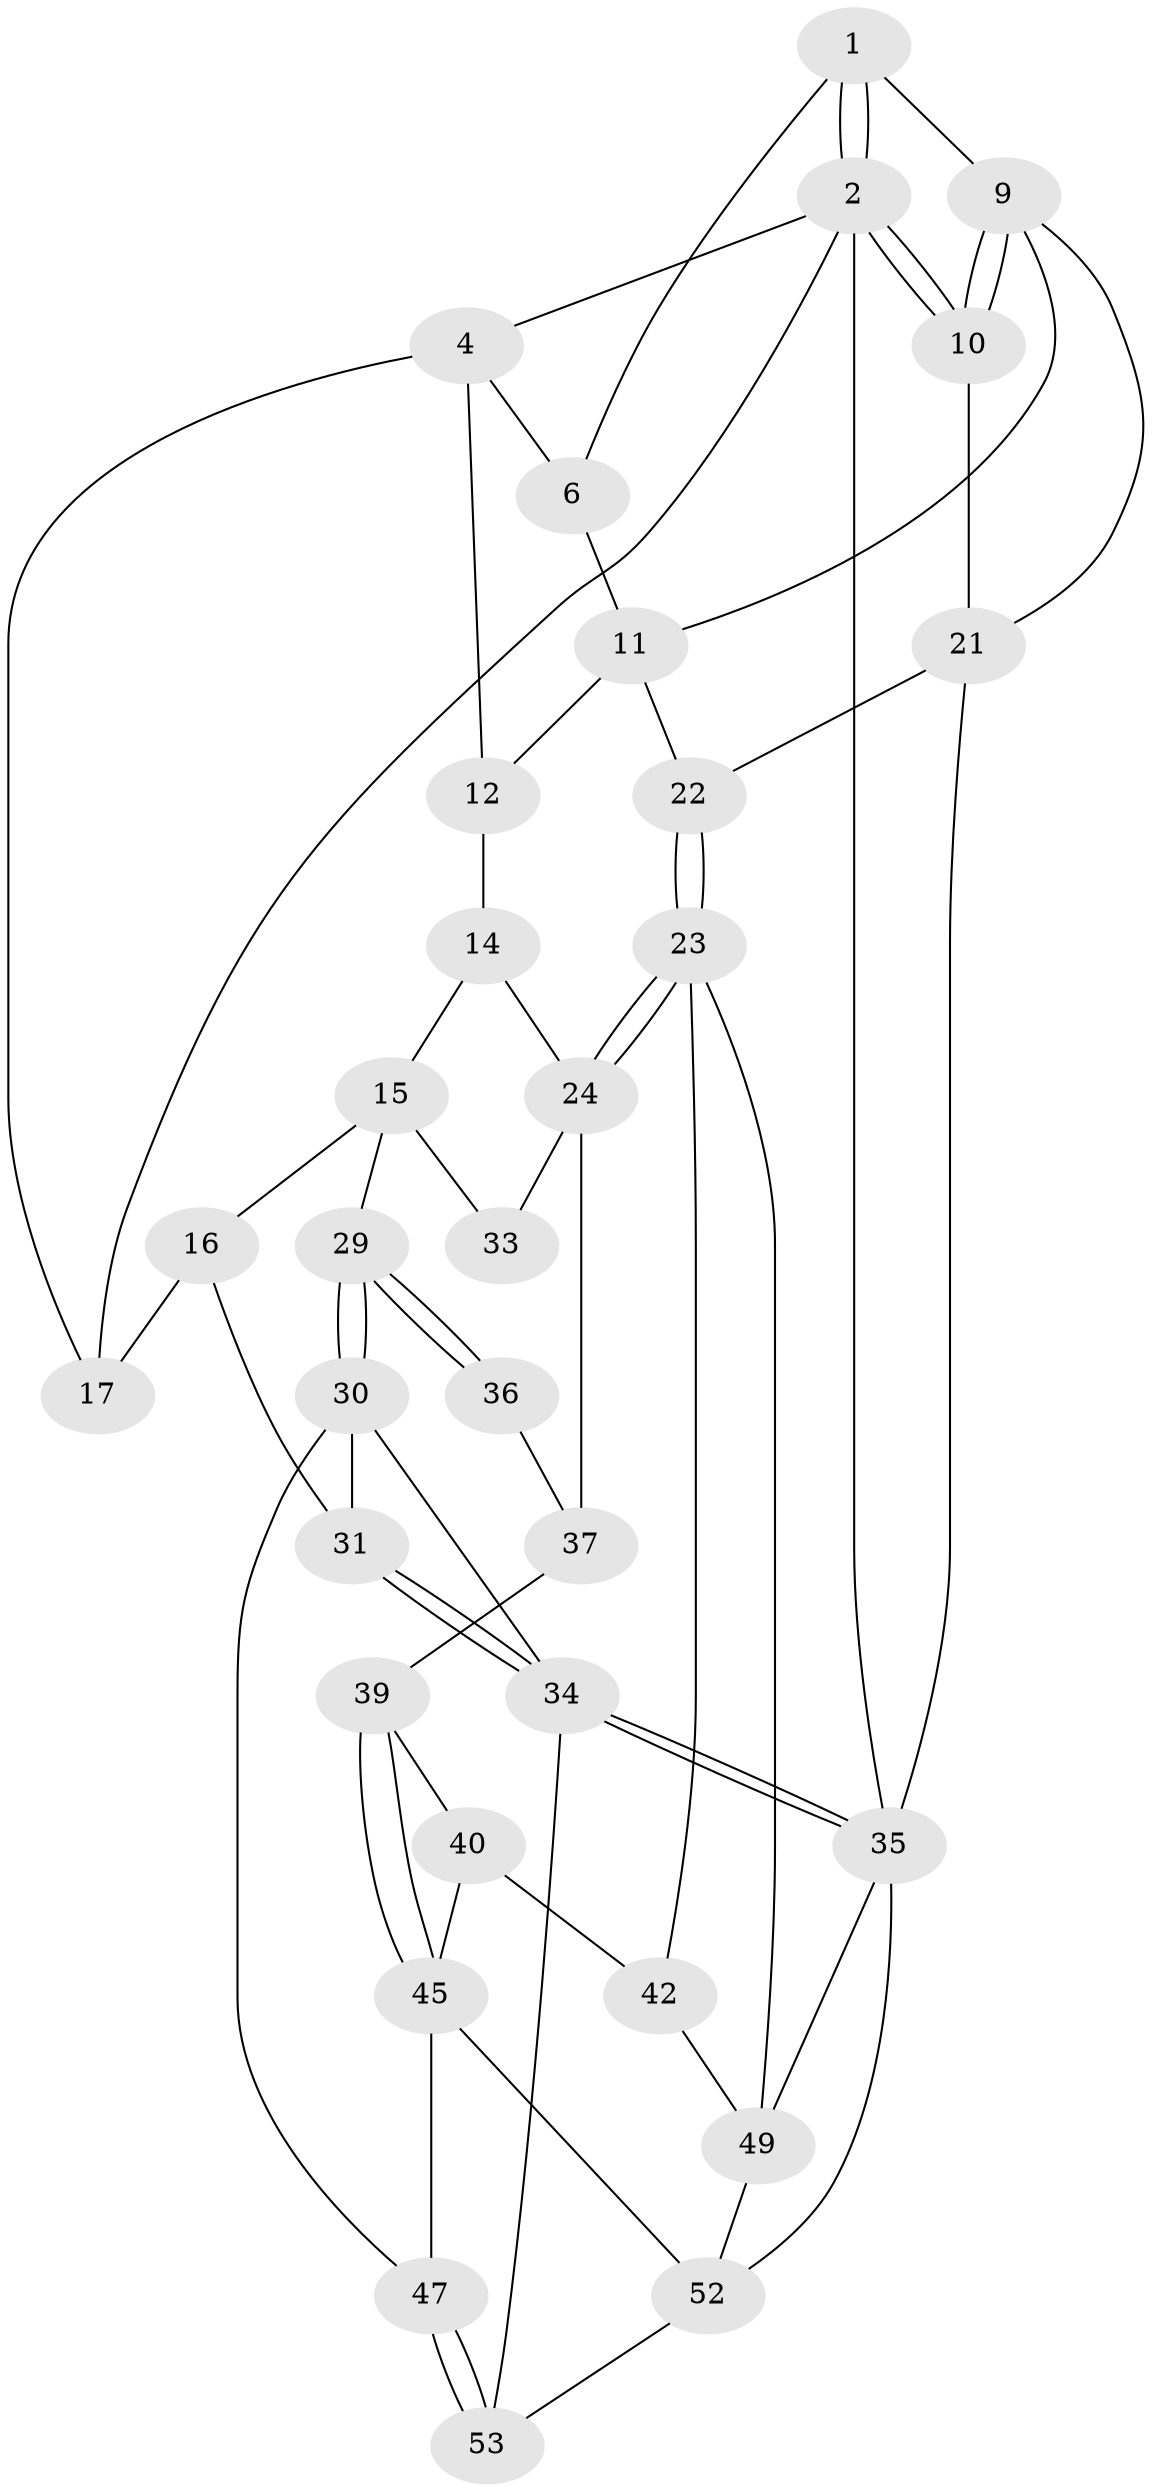 // original degree distribution, {3: 0.07407407407407407, 6: 0.24074074074074073, 4: 0.2037037037037037, 5: 0.48148148148148145}
// Generated by graph-tools (version 1.1) at 2025/42/03/06/25 10:42:35]
// undirected, 32 vertices, 66 edges
graph export_dot {
graph [start="1"]
  node [color=gray90,style=filled];
  1 [pos="+0.7459622566112063+0",super="+7"];
  2 [pos="+1+0",super="+3"];
  4 [pos="+0+0",super="+5"];
  6 [pos="+0.635632073157135+0",super="+8"];
  9 [pos="+0.889054878084252+0.1534790139908812",super="+18"];
  10 [pos="+1+0"];
  11 [pos="+0.6712145127415625+0.21764811565146563",super="+19"];
  12 [pos="+0.6206751428350551+0.20930133386476668",super="+13"];
  14 [pos="+0.4020718122717545+0.18255614436927223",super="+25"];
  15 [pos="+0.31775223827834126+0.24015053995626906",super="+28"];
  16 [pos="+0.26188013532368554+0.22056070310897652",super="+26"];
  17 [pos="+0.1530850062228313+0.13303480692417827",super="+20"];
  21 [pos="+1+0.4424775194660391",super="+27"];
  22 [pos="+0.8195390738459857+0.4976563721432557"];
  23 [pos="+0.7376485489471417+0.558982342230804",super="+41"];
  24 [pos="+0.6321308100649659+0.539987259888293",super="+32"];
  29 [pos="+0.2366263843952656+0.540014022568776"];
  30 [pos="+0.17623998078134262+0.5909793967000708",super="+48"];
  31 [pos="+0+0.590239387360442"];
  33 [pos="+0.5718110224384717+0.5533292221598792"];
  34 [pos="+0+1",super="+50"];
  35 [pos="+0+1",super="+44"];
  36 [pos="+0.4480636835298029+0.6990564612851821"];
  37 [pos="+0.5748972998042124+0.5955963010176885",super="+38"];
  39 [pos="+0.4643050303458634+0.7943987913590432"];
  40 [pos="+0.5653248022250337+0.6254835847900401",super="+43"];
  42 [pos="+0.5728054022587622+0.8461632082437162"];
  45 [pos="+0.46099878767609703+0.827197172387196",super="+46"];
  47 [pos="+0.27382005382312724+0.8086421069212825"];
  49 [pos="+1+1",super="+51"];
  52 [pos="+0.4626846144561656+1",super="+54"];
  53 [pos="+0.2271132478554343+0.9920875437195744"];
  1 -- 2;
  1 -- 2;
  1 -- 9;
  1 -- 6;
  2 -- 10;
  2 -- 10;
  2 -- 35 [weight=2];
  2 -- 4;
  2 -- 17;
  4 -- 17;
  4 -- 12;
  4 -- 6;
  6 -- 11;
  9 -- 10;
  9 -- 10;
  9 -- 21;
  9 -- 11;
  10 -- 21;
  11 -- 12;
  11 -- 22;
  12 -- 14 [weight=2];
  14 -- 15;
  14 -- 24;
  15 -- 16;
  15 -- 33;
  15 -- 29;
  16 -- 17 [weight=2];
  16 -- 31;
  21 -- 35;
  21 -- 22;
  22 -- 23;
  22 -- 23;
  23 -- 24;
  23 -- 24;
  23 -- 49;
  23 -- 42;
  24 -- 33;
  24 -- 37;
  29 -- 30;
  29 -- 30;
  29 -- 36;
  29 -- 36;
  30 -- 31;
  30 -- 34;
  30 -- 47;
  31 -- 34;
  31 -- 34;
  34 -- 35;
  34 -- 35;
  34 -- 53;
  35 -- 49;
  35 -- 52;
  36 -- 37;
  37 -- 39;
  39 -- 40;
  39 -- 45;
  39 -- 45;
  40 -- 42;
  40 -- 45;
  42 -- 49;
  45 -- 52;
  45 -- 47;
  47 -- 53;
  47 -- 53;
  49 -- 52;
  52 -- 53;
}
